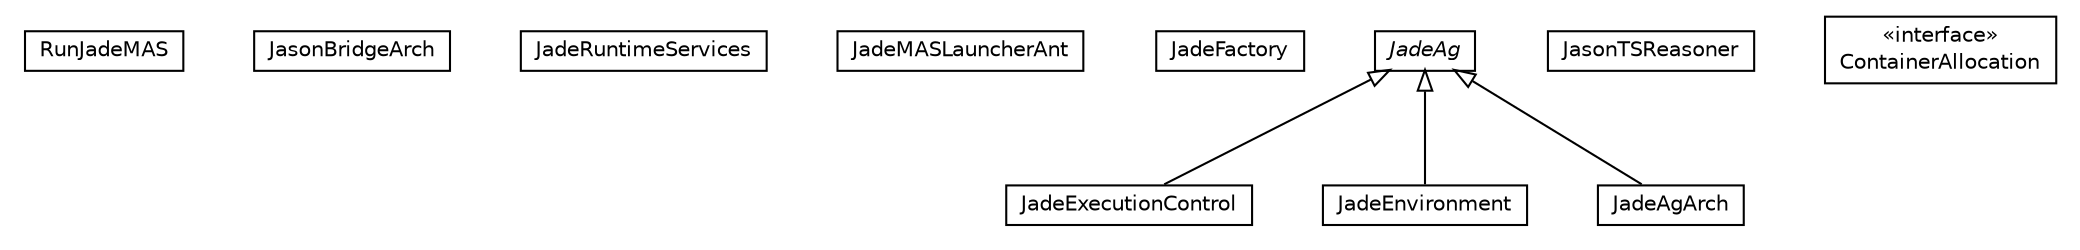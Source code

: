 #!/usr/local/bin/dot
#
# Class diagram 
# Generated by UMLGraph version R5_6 (http://www.umlgraph.org/)
#

digraph G {
	edge [fontname="Helvetica",fontsize=10,labelfontname="Helvetica",labelfontsize=10];
	node [fontname="Helvetica",fontsize=10,shape=plaintext];
	nodesep=0.25;
	ranksep=0.5;
	// jason.infra.jade.RunJadeMAS
	c4580 [label=<<table title="jason.infra.jade.RunJadeMAS" border="0" cellborder="1" cellspacing="0" cellpadding="2" port="p" href="./RunJadeMAS.html">
		<tr><td><table border="0" cellspacing="0" cellpadding="1">
<tr><td align="center" balign="center"> RunJadeMAS </td></tr>
		</table></td></tr>
		</table>>, URL="./RunJadeMAS.html", fontname="Helvetica", fontcolor="black", fontsize=10.0];
	// jason.infra.jade.JasonBridgeArch
	c4581 [label=<<table title="jason.infra.jade.JasonBridgeArch" border="0" cellborder="1" cellspacing="0" cellpadding="2" port="p" href="./JasonBridgeArch.html">
		<tr><td><table border="0" cellspacing="0" cellpadding="1">
<tr><td align="center" balign="center"> JasonBridgeArch </td></tr>
		</table></td></tr>
		</table>>, URL="./JasonBridgeArch.html", fontname="Helvetica", fontcolor="black", fontsize=10.0];
	// jason.infra.jade.JadeRuntimeServices
	c4582 [label=<<table title="jason.infra.jade.JadeRuntimeServices" border="0" cellborder="1" cellspacing="0" cellpadding="2" port="p" href="./JadeRuntimeServices.html">
		<tr><td><table border="0" cellspacing="0" cellpadding="1">
<tr><td align="center" balign="center"> JadeRuntimeServices </td></tr>
		</table></td></tr>
		</table>>, URL="./JadeRuntimeServices.html", fontname="Helvetica", fontcolor="black", fontsize=10.0];
	// jason.infra.jade.JadeMASLauncherAnt
	c4583 [label=<<table title="jason.infra.jade.JadeMASLauncherAnt" border="0" cellborder="1" cellspacing="0" cellpadding="2" port="p" href="./JadeMASLauncherAnt.html">
		<tr><td><table border="0" cellspacing="0" cellpadding="1">
<tr><td align="center" balign="center"> JadeMASLauncherAnt </td></tr>
		</table></td></tr>
		</table>>, URL="./JadeMASLauncherAnt.html", fontname="Helvetica", fontcolor="black", fontsize=10.0];
	// jason.infra.jade.JadeFactory
	c4584 [label=<<table title="jason.infra.jade.JadeFactory" border="0" cellborder="1" cellspacing="0" cellpadding="2" port="p" href="./JadeFactory.html">
		<tr><td><table border="0" cellspacing="0" cellpadding="1">
<tr><td align="center" balign="center"> JadeFactory </td></tr>
		</table></td></tr>
		</table>>, URL="./JadeFactory.html", fontname="Helvetica", fontcolor="black", fontsize=10.0];
	// jason.infra.jade.JadeExecutionControl
	c4585 [label=<<table title="jason.infra.jade.JadeExecutionControl" border="0" cellborder="1" cellspacing="0" cellpadding="2" port="p" href="./JadeExecutionControl.html">
		<tr><td><table border="0" cellspacing="0" cellpadding="1">
<tr><td align="center" balign="center"> JadeExecutionControl </td></tr>
		</table></td></tr>
		</table>>, URL="./JadeExecutionControl.html", fontname="Helvetica", fontcolor="black", fontsize=10.0];
	// jason.infra.jade.JadeEnvironment
	c4586 [label=<<table title="jason.infra.jade.JadeEnvironment" border="0" cellborder="1" cellspacing="0" cellpadding="2" port="p" href="./JadeEnvironment.html">
		<tr><td><table border="0" cellspacing="0" cellpadding="1">
<tr><td align="center" balign="center"> JadeEnvironment </td></tr>
		</table></td></tr>
		</table>>, URL="./JadeEnvironment.html", fontname="Helvetica", fontcolor="black", fontsize=10.0];
	// jason.infra.jade.JadeAgArch
	c4587 [label=<<table title="jason.infra.jade.JadeAgArch" border="0" cellborder="1" cellspacing="0" cellpadding="2" port="p" href="./JadeAgArch.html">
		<tr><td><table border="0" cellspacing="0" cellpadding="1">
<tr><td align="center" balign="center"> JadeAgArch </td></tr>
		</table></td></tr>
		</table>>, URL="./JadeAgArch.html", fontname="Helvetica", fontcolor="black", fontsize=10.0];
	// jason.infra.jade.JadeAgArch.JasonTSReasoner
	c4588 [label=<<table title="jason.infra.jade.JadeAgArch.JasonTSReasoner" border="0" cellborder="1" cellspacing="0" cellpadding="2" port="p" href="./JadeAgArch.JasonTSReasoner.html">
		<tr><td><table border="0" cellspacing="0" cellpadding="1">
<tr><td align="center" balign="center"> JasonTSReasoner </td></tr>
		</table></td></tr>
		</table>>, URL="./JadeAgArch.JasonTSReasoner.html", fontname="Helvetica", fontcolor="black", fontsize=10.0];
	// jason.infra.jade.JadeAg
	c4589 [label=<<table title="jason.infra.jade.JadeAg" border="0" cellborder="1" cellspacing="0" cellpadding="2" port="p" href="./JadeAg.html">
		<tr><td><table border="0" cellspacing="0" cellpadding="1">
<tr><td align="center" balign="center"><font face="Helvetica-Oblique"> JadeAg </font></td></tr>
		</table></td></tr>
		</table>>, URL="./JadeAg.html", fontname="Helvetica", fontcolor="black", fontsize=10.0];
	// jason.infra.jade.ContainerAllocation
	c4590 [label=<<table title="jason.infra.jade.ContainerAllocation" border="0" cellborder="1" cellspacing="0" cellpadding="2" port="p" href="./ContainerAllocation.html">
		<tr><td><table border="0" cellspacing="0" cellpadding="1">
<tr><td align="center" balign="center"> &#171;interface&#187; </td></tr>
<tr><td align="center" balign="center"> ContainerAllocation </td></tr>
		</table></td></tr>
		</table>>, URL="./ContainerAllocation.html", fontname="Helvetica", fontcolor="black", fontsize=10.0];
	//jason.infra.jade.JadeExecutionControl extends jason.infra.jade.JadeAg
	c4589:p -> c4585:p [dir=back,arrowtail=empty];
	//jason.infra.jade.JadeEnvironment extends jason.infra.jade.JadeAg
	c4589:p -> c4586:p [dir=back,arrowtail=empty];
	//jason.infra.jade.JadeAgArch extends jason.infra.jade.JadeAg
	c4589:p -> c4587:p [dir=back,arrowtail=empty];
}

